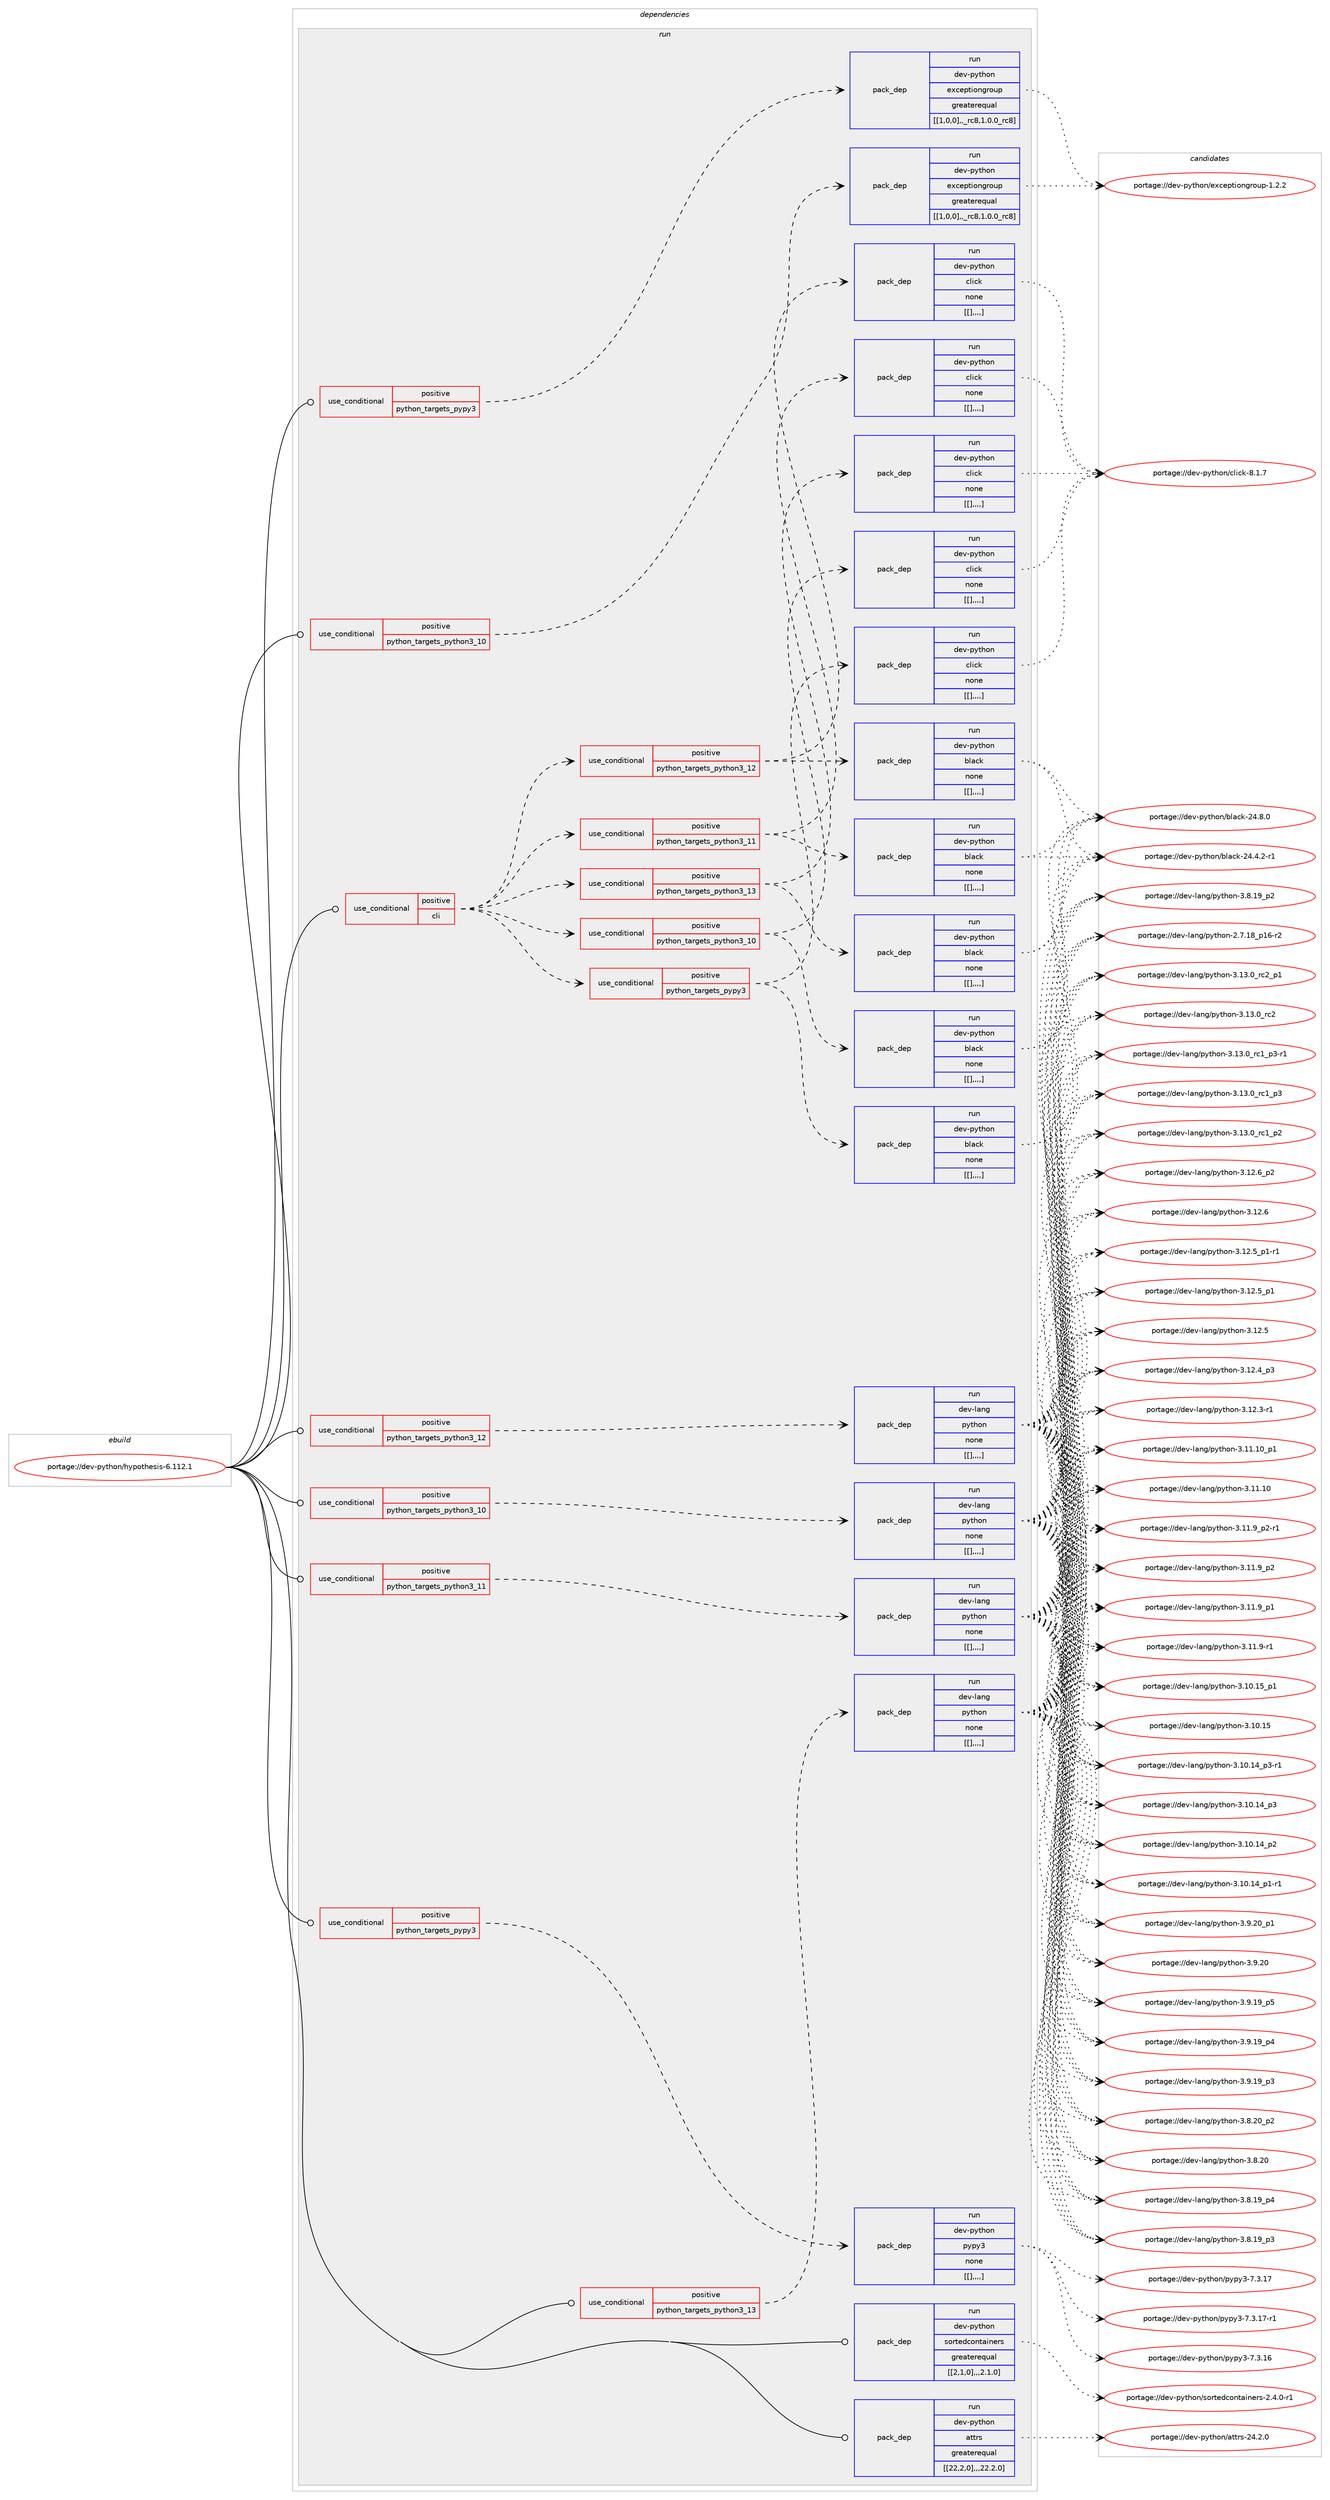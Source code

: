 digraph prolog {

# *************
# Graph options
# *************

newrank=true;
concentrate=true;
compound=true;
graph [rankdir=LR,fontname=Helvetica,fontsize=10,ranksep=1.5];#, ranksep=2.5, nodesep=0.2];
edge  [arrowhead=vee];
node  [fontname=Helvetica,fontsize=10];

# **********
# The ebuild
# **********

subgraph cluster_leftcol {
color=gray;
label=<<i>ebuild</i>>;
id [label="portage://dev-python/hypothesis-6.112.1", color=red, width=4, href="../dev-python/hypothesis-6.112.1.svg"];
}

# ****************
# The dependencies
# ****************

subgraph cluster_midcol {
color=gray;
label=<<i>dependencies</i>>;
subgraph cluster_compile {
fillcolor="#eeeeee";
style=filled;
label=<<i>compile</i>>;
}
subgraph cluster_compileandrun {
fillcolor="#eeeeee";
style=filled;
label=<<i>compile and run</i>>;
}
subgraph cluster_run {
fillcolor="#eeeeee";
style=filled;
label=<<i>run</i>>;
subgraph cond34594 {
dependency149704 [label=<<TABLE BORDER="0" CELLBORDER="1" CELLSPACING="0" CELLPADDING="4"><TR><TD ROWSPAN="3" CELLPADDING="10">use_conditional</TD></TR><TR><TD>positive</TD></TR><TR><TD>cli</TD></TR></TABLE>>, shape=none, color=red];
subgraph cond34595 {
dependency149705 [label=<<TABLE BORDER="0" CELLBORDER="1" CELLSPACING="0" CELLPADDING="4"><TR><TD ROWSPAN="3" CELLPADDING="10">use_conditional</TD></TR><TR><TD>positive</TD></TR><TR><TD>python_targets_pypy3</TD></TR></TABLE>>, shape=none, color=red];
subgraph pack113896 {
dependency149706 [label=<<TABLE BORDER="0" CELLBORDER="1" CELLSPACING="0" CELLPADDING="4" WIDTH="220"><TR><TD ROWSPAN="6" CELLPADDING="30">pack_dep</TD></TR><TR><TD WIDTH="110">run</TD></TR><TR><TD>dev-python</TD></TR><TR><TD>black</TD></TR><TR><TD>none</TD></TR><TR><TD>[[],,,,]</TD></TR></TABLE>>, shape=none, color=blue];
}
dependency149705:e -> dependency149706:w [weight=20,style="dashed",arrowhead="vee"];
subgraph pack113897 {
dependency149707 [label=<<TABLE BORDER="0" CELLBORDER="1" CELLSPACING="0" CELLPADDING="4" WIDTH="220"><TR><TD ROWSPAN="6" CELLPADDING="30">pack_dep</TD></TR><TR><TD WIDTH="110">run</TD></TR><TR><TD>dev-python</TD></TR><TR><TD>click</TD></TR><TR><TD>none</TD></TR><TR><TD>[[],,,,]</TD></TR></TABLE>>, shape=none, color=blue];
}
dependency149705:e -> dependency149707:w [weight=20,style="dashed",arrowhead="vee"];
}
dependency149704:e -> dependency149705:w [weight=20,style="dashed",arrowhead="vee"];
subgraph cond34596 {
dependency149708 [label=<<TABLE BORDER="0" CELLBORDER="1" CELLSPACING="0" CELLPADDING="4"><TR><TD ROWSPAN="3" CELLPADDING="10">use_conditional</TD></TR><TR><TD>positive</TD></TR><TR><TD>python_targets_python3_10</TD></TR></TABLE>>, shape=none, color=red];
subgraph pack113898 {
dependency149709 [label=<<TABLE BORDER="0" CELLBORDER="1" CELLSPACING="0" CELLPADDING="4" WIDTH="220"><TR><TD ROWSPAN="6" CELLPADDING="30">pack_dep</TD></TR><TR><TD WIDTH="110">run</TD></TR><TR><TD>dev-python</TD></TR><TR><TD>black</TD></TR><TR><TD>none</TD></TR><TR><TD>[[],,,,]</TD></TR></TABLE>>, shape=none, color=blue];
}
dependency149708:e -> dependency149709:w [weight=20,style="dashed",arrowhead="vee"];
subgraph pack113899 {
dependency149710 [label=<<TABLE BORDER="0" CELLBORDER="1" CELLSPACING="0" CELLPADDING="4" WIDTH="220"><TR><TD ROWSPAN="6" CELLPADDING="30">pack_dep</TD></TR><TR><TD WIDTH="110">run</TD></TR><TR><TD>dev-python</TD></TR><TR><TD>click</TD></TR><TR><TD>none</TD></TR><TR><TD>[[],,,,]</TD></TR></TABLE>>, shape=none, color=blue];
}
dependency149708:e -> dependency149710:w [weight=20,style="dashed",arrowhead="vee"];
}
dependency149704:e -> dependency149708:w [weight=20,style="dashed",arrowhead="vee"];
subgraph cond34597 {
dependency149711 [label=<<TABLE BORDER="0" CELLBORDER="1" CELLSPACING="0" CELLPADDING="4"><TR><TD ROWSPAN="3" CELLPADDING="10">use_conditional</TD></TR><TR><TD>positive</TD></TR><TR><TD>python_targets_python3_11</TD></TR></TABLE>>, shape=none, color=red];
subgraph pack113900 {
dependency149712 [label=<<TABLE BORDER="0" CELLBORDER="1" CELLSPACING="0" CELLPADDING="4" WIDTH="220"><TR><TD ROWSPAN="6" CELLPADDING="30">pack_dep</TD></TR><TR><TD WIDTH="110">run</TD></TR><TR><TD>dev-python</TD></TR><TR><TD>black</TD></TR><TR><TD>none</TD></TR><TR><TD>[[],,,,]</TD></TR></TABLE>>, shape=none, color=blue];
}
dependency149711:e -> dependency149712:w [weight=20,style="dashed",arrowhead="vee"];
subgraph pack113901 {
dependency149713 [label=<<TABLE BORDER="0" CELLBORDER="1" CELLSPACING="0" CELLPADDING="4" WIDTH="220"><TR><TD ROWSPAN="6" CELLPADDING="30">pack_dep</TD></TR><TR><TD WIDTH="110">run</TD></TR><TR><TD>dev-python</TD></TR><TR><TD>click</TD></TR><TR><TD>none</TD></TR><TR><TD>[[],,,,]</TD></TR></TABLE>>, shape=none, color=blue];
}
dependency149711:e -> dependency149713:w [weight=20,style="dashed",arrowhead="vee"];
}
dependency149704:e -> dependency149711:w [weight=20,style="dashed",arrowhead="vee"];
subgraph cond34598 {
dependency149714 [label=<<TABLE BORDER="0" CELLBORDER="1" CELLSPACING="0" CELLPADDING="4"><TR><TD ROWSPAN="3" CELLPADDING="10">use_conditional</TD></TR><TR><TD>positive</TD></TR><TR><TD>python_targets_python3_12</TD></TR></TABLE>>, shape=none, color=red];
subgraph pack113902 {
dependency149715 [label=<<TABLE BORDER="0" CELLBORDER="1" CELLSPACING="0" CELLPADDING="4" WIDTH="220"><TR><TD ROWSPAN="6" CELLPADDING="30">pack_dep</TD></TR><TR><TD WIDTH="110">run</TD></TR><TR><TD>dev-python</TD></TR><TR><TD>black</TD></TR><TR><TD>none</TD></TR><TR><TD>[[],,,,]</TD></TR></TABLE>>, shape=none, color=blue];
}
dependency149714:e -> dependency149715:w [weight=20,style="dashed",arrowhead="vee"];
subgraph pack113903 {
dependency149716 [label=<<TABLE BORDER="0" CELLBORDER="1" CELLSPACING="0" CELLPADDING="4" WIDTH="220"><TR><TD ROWSPAN="6" CELLPADDING="30">pack_dep</TD></TR><TR><TD WIDTH="110">run</TD></TR><TR><TD>dev-python</TD></TR><TR><TD>click</TD></TR><TR><TD>none</TD></TR><TR><TD>[[],,,,]</TD></TR></TABLE>>, shape=none, color=blue];
}
dependency149714:e -> dependency149716:w [weight=20,style="dashed",arrowhead="vee"];
}
dependency149704:e -> dependency149714:w [weight=20,style="dashed",arrowhead="vee"];
subgraph cond34599 {
dependency149717 [label=<<TABLE BORDER="0" CELLBORDER="1" CELLSPACING="0" CELLPADDING="4"><TR><TD ROWSPAN="3" CELLPADDING="10">use_conditional</TD></TR><TR><TD>positive</TD></TR><TR><TD>python_targets_python3_13</TD></TR></TABLE>>, shape=none, color=red];
subgraph pack113904 {
dependency149718 [label=<<TABLE BORDER="0" CELLBORDER="1" CELLSPACING="0" CELLPADDING="4" WIDTH="220"><TR><TD ROWSPAN="6" CELLPADDING="30">pack_dep</TD></TR><TR><TD WIDTH="110">run</TD></TR><TR><TD>dev-python</TD></TR><TR><TD>black</TD></TR><TR><TD>none</TD></TR><TR><TD>[[],,,,]</TD></TR></TABLE>>, shape=none, color=blue];
}
dependency149717:e -> dependency149718:w [weight=20,style="dashed",arrowhead="vee"];
subgraph pack113905 {
dependency149719 [label=<<TABLE BORDER="0" CELLBORDER="1" CELLSPACING="0" CELLPADDING="4" WIDTH="220"><TR><TD ROWSPAN="6" CELLPADDING="30">pack_dep</TD></TR><TR><TD WIDTH="110">run</TD></TR><TR><TD>dev-python</TD></TR><TR><TD>click</TD></TR><TR><TD>none</TD></TR><TR><TD>[[],,,,]</TD></TR></TABLE>>, shape=none, color=blue];
}
dependency149717:e -> dependency149719:w [weight=20,style="dashed",arrowhead="vee"];
}
dependency149704:e -> dependency149717:w [weight=20,style="dashed",arrowhead="vee"];
}
id:e -> dependency149704:w [weight=20,style="solid",arrowhead="odot"];
subgraph cond34600 {
dependency149720 [label=<<TABLE BORDER="0" CELLBORDER="1" CELLSPACING="0" CELLPADDING="4"><TR><TD ROWSPAN="3" CELLPADDING="10">use_conditional</TD></TR><TR><TD>positive</TD></TR><TR><TD>python_targets_pypy3</TD></TR></TABLE>>, shape=none, color=red];
subgraph pack113906 {
dependency149721 [label=<<TABLE BORDER="0" CELLBORDER="1" CELLSPACING="0" CELLPADDING="4" WIDTH="220"><TR><TD ROWSPAN="6" CELLPADDING="30">pack_dep</TD></TR><TR><TD WIDTH="110">run</TD></TR><TR><TD>dev-python</TD></TR><TR><TD>exceptiongroup</TD></TR><TR><TD>greaterequal</TD></TR><TR><TD>[[1,0,0],,_rc8,1.0.0_rc8]</TD></TR></TABLE>>, shape=none, color=blue];
}
dependency149720:e -> dependency149721:w [weight=20,style="dashed",arrowhead="vee"];
}
id:e -> dependency149720:w [weight=20,style="solid",arrowhead="odot"];
subgraph cond34601 {
dependency149722 [label=<<TABLE BORDER="0" CELLBORDER="1" CELLSPACING="0" CELLPADDING="4"><TR><TD ROWSPAN="3" CELLPADDING="10">use_conditional</TD></TR><TR><TD>positive</TD></TR><TR><TD>python_targets_pypy3</TD></TR></TABLE>>, shape=none, color=red];
subgraph pack113907 {
dependency149723 [label=<<TABLE BORDER="0" CELLBORDER="1" CELLSPACING="0" CELLPADDING="4" WIDTH="220"><TR><TD ROWSPAN="6" CELLPADDING="30">pack_dep</TD></TR><TR><TD WIDTH="110">run</TD></TR><TR><TD>dev-python</TD></TR><TR><TD>pypy3</TD></TR><TR><TD>none</TD></TR><TR><TD>[[],,,,]</TD></TR></TABLE>>, shape=none, color=blue];
}
dependency149722:e -> dependency149723:w [weight=20,style="dashed",arrowhead="vee"];
}
id:e -> dependency149722:w [weight=20,style="solid",arrowhead="odot"];
subgraph cond34602 {
dependency149724 [label=<<TABLE BORDER="0" CELLBORDER="1" CELLSPACING="0" CELLPADDING="4"><TR><TD ROWSPAN="3" CELLPADDING="10">use_conditional</TD></TR><TR><TD>positive</TD></TR><TR><TD>python_targets_python3_10</TD></TR></TABLE>>, shape=none, color=red];
subgraph pack113908 {
dependency149725 [label=<<TABLE BORDER="0" CELLBORDER="1" CELLSPACING="0" CELLPADDING="4" WIDTH="220"><TR><TD ROWSPAN="6" CELLPADDING="30">pack_dep</TD></TR><TR><TD WIDTH="110">run</TD></TR><TR><TD>dev-lang</TD></TR><TR><TD>python</TD></TR><TR><TD>none</TD></TR><TR><TD>[[],,,,]</TD></TR></TABLE>>, shape=none, color=blue];
}
dependency149724:e -> dependency149725:w [weight=20,style="dashed",arrowhead="vee"];
}
id:e -> dependency149724:w [weight=20,style="solid",arrowhead="odot"];
subgraph cond34603 {
dependency149726 [label=<<TABLE BORDER="0" CELLBORDER="1" CELLSPACING="0" CELLPADDING="4"><TR><TD ROWSPAN="3" CELLPADDING="10">use_conditional</TD></TR><TR><TD>positive</TD></TR><TR><TD>python_targets_python3_10</TD></TR></TABLE>>, shape=none, color=red];
subgraph pack113909 {
dependency149727 [label=<<TABLE BORDER="0" CELLBORDER="1" CELLSPACING="0" CELLPADDING="4" WIDTH="220"><TR><TD ROWSPAN="6" CELLPADDING="30">pack_dep</TD></TR><TR><TD WIDTH="110">run</TD></TR><TR><TD>dev-python</TD></TR><TR><TD>exceptiongroup</TD></TR><TR><TD>greaterequal</TD></TR><TR><TD>[[1,0,0],,_rc8,1.0.0_rc8]</TD></TR></TABLE>>, shape=none, color=blue];
}
dependency149726:e -> dependency149727:w [weight=20,style="dashed",arrowhead="vee"];
}
id:e -> dependency149726:w [weight=20,style="solid",arrowhead="odot"];
subgraph cond34604 {
dependency149728 [label=<<TABLE BORDER="0" CELLBORDER="1" CELLSPACING="0" CELLPADDING="4"><TR><TD ROWSPAN="3" CELLPADDING="10">use_conditional</TD></TR><TR><TD>positive</TD></TR><TR><TD>python_targets_python3_11</TD></TR></TABLE>>, shape=none, color=red];
subgraph pack113910 {
dependency149729 [label=<<TABLE BORDER="0" CELLBORDER="1" CELLSPACING="0" CELLPADDING="4" WIDTH="220"><TR><TD ROWSPAN="6" CELLPADDING="30">pack_dep</TD></TR><TR><TD WIDTH="110">run</TD></TR><TR><TD>dev-lang</TD></TR><TR><TD>python</TD></TR><TR><TD>none</TD></TR><TR><TD>[[],,,,]</TD></TR></TABLE>>, shape=none, color=blue];
}
dependency149728:e -> dependency149729:w [weight=20,style="dashed",arrowhead="vee"];
}
id:e -> dependency149728:w [weight=20,style="solid",arrowhead="odot"];
subgraph cond34605 {
dependency149730 [label=<<TABLE BORDER="0" CELLBORDER="1" CELLSPACING="0" CELLPADDING="4"><TR><TD ROWSPAN="3" CELLPADDING="10">use_conditional</TD></TR><TR><TD>positive</TD></TR><TR><TD>python_targets_python3_12</TD></TR></TABLE>>, shape=none, color=red];
subgraph pack113911 {
dependency149731 [label=<<TABLE BORDER="0" CELLBORDER="1" CELLSPACING="0" CELLPADDING="4" WIDTH="220"><TR><TD ROWSPAN="6" CELLPADDING="30">pack_dep</TD></TR><TR><TD WIDTH="110">run</TD></TR><TR><TD>dev-lang</TD></TR><TR><TD>python</TD></TR><TR><TD>none</TD></TR><TR><TD>[[],,,,]</TD></TR></TABLE>>, shape=none, color=blue];
}
dependency149730:e -> dependency149731:w [weight=20,style="dashed",arrowhead="vee"];
}
id:e -> dependency149730:w [weight=20,style="solid",arrowhead="odot"];
subgraph cond34606 {
dependency149732 [label=<<TABLE BORDER="0" CELLBORDER="1" CELLSPACING="0" CELLPADDING="4"><TR><TD ROWSPAN="3" CELLPADDING="10">use_conditional</TD></TR><TR><TD>positive</TD></TR><TR><TD>python_targets_python3_13</TD></TR></TABLE>>, shape=none, color=red];
subgraph pack113912 {
dependency149733 [label=<<TABLE BORDER="0" CELLBORDER="1" CELLSPACING="0" CELLPADDING="4" WIDTH="220"><TR><TD ROWSPAN="6" CELLPADDING="30">pack_dep</TD></TR><TR><TD WIDTH="110">run</TD></TR><TR><TD>dev-lang</TD></TR><TR><TD>python</TD></TR><TR><TD>none</TD></TR><TR><TD>[[],,,,]</TD></TR></TABLE>>, shape=none, color=blue];
}
dependency149732:e -> dependency149733:w [weight=20,style="dashed",arrowhead="vee"];
}
id:e -> dependency149732:w [weight=20,style="solid",arrowhead="odot"];
subgraph pack113913 {
dependency149734 [label=<<TABLE BORDER="0" CELLBORDER="1" CELLSPACING="0" CELLPADDING="4" WIDTH="220"><TR><TD ROWSPAN="6" CELLPADDING="30">pack_dep</TD></TR><TR><TD WIDTH="110">run</TD></TR><TR><TD>dev-python</TD></TR><TR><TD>attrs</TD></TR><TR><TD>greaterequal</TD></TR><TR><TD>[[22,2,0],,,22.2.0]</TD></TR></TABLE>>, shape=none, color=blue];
}
id:e -> dependency149734:w [weight=20,style="solid",arrowhead="odot"];
subgraph pack113914 {
dependency149735 [label=<<TABLE BORDER="0" CELLBORDER="1" CELLSPACING="0" CELLPADDING="4" WIDTH="220"><TR><TD ROWSPAN="6" CELLPADDING="30">pack_dep</TD></TR><TR><TD WIDTH="110">run</TD></TR><TR><TD>dev-python</TD></TR><TR><TD>sortedcontainers</TD></TR><TR><TD>greaterequal</TD></TR><TR><TD>[[2,1,0],,,2.1.0]</TD></TR></TABLE>>, shape=none, color=blue];
}
id:e -> dependency149735:w [weight=20,style="solid",arrowhead="odot"];
}
}

# **************
# The candidates
# **************

subgraph cluster_choices {
rank=same;
color=gray;
label=<<i>candidates</i>>;

subgraph choice113896 {
color=black;
nodesep=1;
choice100101118451121211161041111104798108979910745505246564648 [label="portage://dev-python/black-24.8.0", color=red, width=4,href="../dev-python/black-24.8.0.svg"];
choice1001011184511212111610411111047981089799107455052465246504511449 [label="portage://dev-python/black-24.4.2-r1", color=red, width=4,href="../dev-python/black-24.4.2-r1.svg"];
dependency149706:e -> choice100101118451121211161041111104798108979910745505246564648:w [style=dotted,weight="100"];
dependency149706:e -> choice1001011184511212111610411111047981089799107455052465246504511449:w [style=dotted,weight="100"];
}
subgraph choice113897 {
color=black;
nodesep=1;
choice10010111845112121116104111110479910810599107455646494655 [label="portage://dev-python/click-8.1.7", color=red, width=4,href="../dev-python/click-8.1.7.svg"];
dependency149707:e -> choice10010111845112121116104111110479910810599107455646494655:w [style=dotted,weight="100"];
}
subgraph choice113898 {
color=black;
nodesep=1;
choice100101118451121211161041111104798108979910745505246564648 [label="portage://dev-python/black-24.8.0", color=red, width=4,href="../dev-python/black-24.8.0.svg"];
choice1001011184511212111610411111047981089799107455052465246504511449 [label="portage://dev-python/black-24.4.2-r1", color=red, width=4,href="../dev-python/black-24.4.2-r1.svg"];
dependency149709:e -> choice100101118451121211161041111104798108979910745505246564648:w [style=dotted,weight="100"];
dependency149709:e -> choice1001011184511212111610411111047981089799107455052465246504511449:w [style=dotted,weight="100"];
}
subgraph choice113899 {
color=black;
nodesep=1;
choice10010111845112121116104111110479910810599107455646494655 [label="portage://dev-python/click-8.1.7", color=red, width=4,href="../dev-python/click-8.1.7.svg"];
dependency149710:e -> choice10010111845112121116104111110479910810599107455646494655:w [style=dotted,weight="100"];
}
subgraph choice113900 {
color=black;
nodesep=1;
choice100101118451121211161041111104798108979910745505246564648 [label="portage://dev-python/black-24.8.0", color=red, width=4,href="../dev-python/black-24.8.0.svg"];
choice1001011184511212111610411111047981089799107455052465246504511449 [label="portage://dev-python/black-24.4.2-r1", color=red, width=4,href="../dev-python/black-24.4.2-r1.svg"];
dependency149712:e -> choice100101118451121211161041111104798108979910745505246564648:w [style=dotted,weight="100"];
dependency149712:e -> choice1001011184511212111610411111047981089799107455052465246504511449:w [style=dotted,weight="100"];
}
subgraph choice113901 {
color=black;
nodesep=1;
choice10010111845112121116104111110479910810599107455646494655 [label="portage://dev-python/click-8.1.7", color=red, width=4,href="../dev-python/click-8.1.7.svg"];
dependency149713:e -> choice10010111845112121116104111110479910810599107455646494655:w [style=dotted,weight="100"];
}
subgraph choice113902 {
color=black;
nodesep=1;
choice100101118451121211161041111104798108979910745505246564648 [label="portage://dev-python/black-24.8.0", color=red, width=4,href="../dev-python/black-24.8.0.svg"];
choice1001011184511212111610411111047981089799107455052465246504511449 [label="portage://dev-python/black-24.4.2-r1", color=red, width=4,href="../dev-python/black-24.4.2-r1.svg"];
dependency149715:e -> choice100101118451121211161041111104798108979910745505246564648:w [style=dotted,weight="100"];
dependency149715:e -> choice1001011184511212111610411111047981089799107455052465246504511449:w [style=dotted,weight="100"];
}
subgraph choice113903 {
color=black;
nodesep=1;
choice10010111845112121116104111110479910810599107455646494655 [label="portage://dev-python/click-8.1.7", color=red, width=4,href="../dev-python/click-8.1.7.svg"];
dependency149716:e -> choice10010111845112121116104111110479910810599107455646494655:w [style=dotted,weight="100"];
}
subgraph choice113904 {
color=black;
nodesep=1;
choice100101118451121211161041111104798108979910745505246564648 [label="portage://dev-python/black-24.8.0", color=red, width=4,href="../dev-python/black-24.8.0.svg"];
choice1001011184511212111610411111047981089799107455052465246504511449 [label="portage://dev-python/black-24.4.2-r1", color=red, width=4,href="../dev-python/black-24.4.2-r1.svg"];
dependency149718:e -> choice100101118451121211161041111104798108979910745505246564648:w [style=dotted,weight="100"];
dependency149718:e -> choice1001011184511212111610411111047981089799107455052465246504511449:w [style=dotted,weight="100"];
}
subgraph choice113905 {
color=black;
nodesep=1;
choice10010111845112121116104111110479910810599107455646494655 [label="portage://dev-python/click-8.1.7", color=red, width=4,href="../dev-python/click-8.1.7.svg"];
dependency149719:e -> choice10010111845112121116104111110479910810599107455646494655:w [style=dotted,weight="100"];
}
subgraph choice113906 {
color=black;
nodesep=1;
choice100101118451121211161041111104710112099101112116105111110103114111117112454946504650 [label="portage://dev-python/exceptiongroup-1.2.2", color=red, width=4,href="../dev-python/exceptiongroup-1.2.2.svg"];
dependency149721:e -> choice100101118451121211161041111104710112099101112116105111110103114111117112454946504650:w [style=dotted,weight="100"];
}
subgraph choice113907 {
color=black;
nodesep=1;
choice100101118451121211161041111104711212111212151455546514649554511449 [label="portage://dev-python/pypy3-7.3.17-r1", color=red, width=4,href="../dev-python/pypy3-7.3.17-r1.svg"];
choice10010111845112121116104111110471121211121215145554651464955 [label="portage://dev-python/pypy3-7.3.17", color=red, width=4,href="../dev-python/pypy3-7.3.17.svg"];
choice10010111845112121116104111110471121211121215145554651464954 [label="portage://dev-python/pypy3-7.3.16", color=red, width=4,href="../dev-python/pypy3-7.3.16.svg"];
dependency149723:e -> choice100101118451121211161041111104711212111212151455546514649554511449:w [style=dotted,weight="100"];
dependency149723:e -> choice10010111845112121116104111110471121211121215145554651464955:w [style=dotted,weight="100"];
dependency149723:e -> choice10010111845112121116104111110471121211121215145554651464954:w [style=dotted,weight="100"];
}
subgraph choice113908 {
color=black;
nodesep=1;
choice100101118451089711010347112121116104111110455146495146489511499509511249 [label="portage://dev-lang/python-3.13.0_rc2_p1", color=red, width=4,href="../dev-lang/python-3.13.0_rc2_p1.svg"];
choice10010111845108971101034711212111610411111045514649514648951149950 [label="portage://dev-lang/python-3.13.0_rc2", color=red, width=4,href="../dev-lang/python-3.13.0_rc2.svg"];
choice1001011184510897110103471121211161041111104551464951464895114994995112514511449 [label="portage://dev-lang/python-3.13.0_rc1_p3-r1", color=red, width=4,href="../dev-lang/python-3.13.0_rc1_p3-r1.svg"];
choice100101118451089711010347112121116104111110455146495146489511499499511251 [label="portage://dev-lang/python-3.13.0_rc1_p3", color=red, width=4,href="../dev-lang/python-3.13.0_rc1_p3.svg"];
choice100101118451089711010347112121116104111110455146495146489511499499511250 [label="portage://dev-lang/python-3.13.0_rc1_p2", color=red, width=4,href="../dev-lang/python-3.13.0_rc1_p2.svg"];
choice100101118451089711010347112121116104111110455146495046549511250 [label="portage://dev-lang/python-3.12.6_p2", color=red, width=4,href="../dev-lang/python-3.12.6_p2.svg"];
choice10010111845108971101034711212111610411111045514649504654 [label="portage://dev-lang/python-3.12.6", color=red, width=4,href="../dev-lang/python-3.12.6.svg"];
choice1001011184510897110103471121211161041111104551464950465395112494511449 [label="portage://dev-lang/python-3.12.5_p1-r1", color=red, width=4,href="../dev-lang/python-3.12.5_p1-r1.svg"];
choice100101118451089711010347112121116104111110455146495046539511249 [label="portage://dev-lang/python-3.12.5_p1", color=red, width=4,href="../dev-lang/python-3.12.5_p1.svg"];
choice10010111845108971101034711212111610411111045514649504653 [label="portage://dev-lang/python-3.12.5", color=red, width=4,href="../dev-lang/python-3.12.5.svg"];
choice100101118451089711010347112121116104111110455146495046529511251 [label="portage://dev-lang/python-3.12.4_p3", color=red, width=4,href="../dev-lang/python-3.12.4_p3.svg"];
choice100101118451089711010347112121116104111110455146495046514511449 [label="portage://dev-lang/python-3.12.3-r1", color=red, width=4,href="../dev-lang/python-3.12.3-r1.svg"];
choice10010111845108971101034711212111610411111045514649494649489511249 [label="portage://dev-lang/python-3.11.10_p1", color=red, width=4,href="../dev-lang/python-3.11.10_p1.svg"];
choice1001011184510897110103471121211161041111104551464949464948 [label="portage://dev-lang/python-3.11.10", color=red, width=4,href="../dev-lang/python-3.11.10.svg"];
choice1001011184510897110103471121211161041111104551464949465795112504511449 [label="portage://dev-lang/python-3.11.9_p2-r1", color=red, width=4,href="../dev-lang/python-3.11.9_p2-r1.svg"];
choice100101118451089711010347112121116104111110455146494946579511250 [label="portage://dev-lang/python-3.11.9_p2", color=red, width=4,href="../dev-lang/python-3.11.9_p2.svg"];
choice100101118451089711010347112121116104111110455146494946579511249 [label="portage://dev-lang/python-3.11.9_p1", color=red, width=4,href="../dev-lang/python-3.11.9_p1.svg"];
choice100101118451089711010347112121116104111110455146494946574511449 [label="portage://dev-lang/python-3.11.9-r1", color=red, width=4,href="../dev-lang/python-3.11.9-r1.svg"];
choice10010111845108971101034711212111610411111045514649484649539511249 [label="portage://dev-lang/python-3.10.15_p1", color=red, width=4,href="../dev-lang/python-3.10.15_p1.svg"];
choice1001011184510897110103471121211161041111104551464948464953 [label="portage://dev-lang/python-3.10.15", color=red, width=4,href="../dev-lang/python-3.10.15.svg"];
choice100101118451089711010347112121116104111110455146494846495295112514511449 [label="portage://dev-lang/python-3.10.14_p3-r1", color=red, width=4,href="../dev-lang/python-3.10.14_p3-r1.svg"];
choice10010111845108971101034711212111610411111045514649484649529511251 [label="portage://dev-lang/python-3.10.14_p3", color=red, width=4,href="../dev-lang/python-3.10.14_p3.svg"];
choice10010111845108971101034711212111610411111045514649484649529511250 [label="portage://dev-lang/python-3.10.14_p2", color=red, width=4,href="../dev-lang/python-3.10.14_p2.svg"];
choice100101118451089711010347112121116104111110455146494846495295112494511449 [label="portage://dev-lang/python-3.10.14_p1-r1", color=red, width=4,href="../dev-lang/python-3.10.14_p1-r1.svg"];
choice100101118451089711010347112121116104111110455146574650489511249 [label="portage://dev-lang/python-3.9.20_p1", color=red, width=4,href="../dev-lang/python-3.9.20_p1.svg"];
choice10010111845108971101034711212111610411111045514657465048 [label="portage://dev-lang/python-3.9.20", color=red, width=4,href="../dev-lang/python-3.9.20.svg"];
choice100101118451089711010347112121116104111110455146574649579511253 [label="portage://dev-lang/python-3.9.19_p5", color=red, width=4,href="../dev-lang/python-3.9.19_p5.svg"];
choice100101118451089711010347112121116104111110455146574649579511252 [label="portage://dev-lang/python-3.9.19_p4", color=red, width=4,href="../dev-lang/python-3.9.19_p4.svg"];
choice100101118451089711010347112121116104111110455146574649579511251 [label="portage://dev-lang/python-3.9.19_p3", color=red, width=4,href="../dev-lang/python-3.9.19_p3.svg"];
choice100101118451089711010347112121116104111110455146564650489511250 [label="portage://dev-lang/python-3.8.20_p2", color=red, width=4,href="../dev-lang/python-3.8.20_p2.svg"];
choice10010111845108971101034711212111610411111045514656465048 [label="portage://dev-lang/python-3.8.20", color=red, width=4,href="../dev-lang/python-3.8.20.svg"];
choice100101118451089711010347112121116104111110455146564649579511252 [label="portage://dev-lang/python-3.8.19_p4", color=red, width=4,href="../dev-lang/python-3.8.19_p4.svg"];
choice100101118451089711010347112121116104111110455146564649579511251 [label="portage://dev-lang/python-3.8.19_p3", color=red, width=4,href="../dev-lang/python-3.8.19_p3.svg"];
choice100101118451089711010347112121116104111110455146564649579511250 [label="portage://dev-lang/python-3.8.19_p2", color=red, width=4,href="../dev-lang/python-3.8.19_p2.svg"];
choice100101118451089711010347112121116104111110455046554649569511249544511450 [label="portage://dev-lang/python-2.7.18_p16-r2", color=red, width=4,href="../dev-lang/python-2.7.18_p16-r2.svg"];
dependency149725:e -> choice100101118451089711010347112121116104111110455146495146489511499509511249:w [style=dotted,weight="100"];
dependency149725:e -> choice10010111845108971101034711212111610411111045514649514648951149950:w [style=dotted,weight="100"];
dependency149725:e -> choice1001011184510897110103471121211161041111104551464951464895114994995112514511449:w [style=dotted,weight="100"];
dependency149725:e -> choice100101118451089711010347112121116104111110455146495146489511499499511251:w [style=dotted,weight="100"];
dependency149725:e -> choice100101118451089711010347112121116104111110455146495146489511499499511250:w [style=dotted,weight="100"];
dependency149725:e -> choice100101118451089711010347112121116104111110455146495046549511250:w [style=dotted,weight="100"];
dependency149725:e -> choice10010111845108971101034711212111610411111045514649504654:w [style=dotted,weight="100"];
dependency149725:e -> choice1001011184510897110103471121211161041111104551464950465395112494511449:w [style=dotted,weight="100"];
dependency149725:e -> choice100101118451089711010347112121116104111110455146495046539511249:w [style=dotted,weight="100"];
dependency149725:e -> choice10010111845108971101034711212111610411111045514649504653:w [style=dotted,weight="100"];
dependency149725:e -> choice100101118451089711010347112121116104111110455146495046529511251:w [style=dotted,weight="100"];
dependency149725:e -> choice100101118451089711010347112121116104111110455146495046514511449:w [style=dotted,weight="100"];
dependency149725:e -> choice10010111845108971101034711212111610411111045514649494649489511249:w [style=dotted,weight="100"];
dependency149725:e -> choice1001011184510897110103471121211161041111104551464949464948:w [style=dotted,weight="100"];
dependency149725:e -> choice1001011184510897110103471121211161041111104551464949465795112504511449:w [style=dotted,weight="100"];
dependency149725:e -> choice100101118451089711010347112121116104111110455146494946579511250:w [style=dotted,weight="100"];
dependency149725:e -> choice100101118451089711010347112121116104111110455146494946579511249:w [style=dotted,weight="100"];
dependency149725:e -> choice100101118451089711010347112121116104111110455146494946574511449:w [style=dotted,weight="100"];
dependency149725:e -> choice10010111845108971101034711212111610411111045514649484649539511249:w [style=dotted,weight="100"];
dependency149725:e -> choice1001011184510897110103471121211161041111104551464948464953:w [style=dotted,weight="100"];
dependency149725:e -> choice100101118451089711010347112121116104111110455146494846495295112514511449:w [style=dotted,weight="100"];
dependency149725:e -> choice10010111845108971101034711212111610411111045514649484649529511251:w [style=dotted,weight="100"];
dependency149725:e -> choice10010111845108971101034711212111610411111045514649484649529511250:w [style=dotted,weight="100"];
dependency149725:e -> choice100101118451089711010347112121116104111110455146494846495295112494511449:w [style=dotted,weight="100"];
dependency149725:e -> choice100101118451089711010347112121116104111110455146574650489511249:w [style=dotted,weight="100"];
dependency149725:e -> choice10010111845108971101034711212111610411111045514657465048:w [style=dotted,weight="100"];
dependency149725:e -> choice100101118451089711010347112121116104111110455146574649579511253:w [style=dotted,weight="100"];
dependency149725:e -> choice100101118451089711010347112121116104111110455146574649579511252:w [style=dotted,weight="100"];
dependency149725:e -> choice100101118451089711010347112121116104111110455146574649579511251:w [style=dotted,weight="100"];
dependency149725:e -> choice100101118451089711010347112121116104111110455146564650489511250:w [style=dotted,weight="100"];
dependency149725:e -> choice10010111845108971101034711212111610411111045514656465048:w [style=dotted,weight="100"];
dependency149725:e -> choice100101118451089711010347112121116104111110455146564649579511252:w [style=dotted,weight="100"];
dependency149725:e -> choice100101118451089711010347112121116104111110455146564649579511251:w [style=dotted,weight="100"];
dependency149725:e -> choice100101118451089711010347112121116104111110455146564649579511250:w [style=dotted,weight="100"];
dependency149725:e -> choice100101118451089711010347112121116104111110455046554649569511249544511450:w [style=dotted,weight="100"];
}
subgraph choice113909 {
color=black;
nodesep=1;
choice100101118451121211161041111104710112099101112116105111110103114111117112454946504650 [label="portage://dev-python/exceptiongroup-1.2.2", color=red, width=4,href="../dev-python/exceptiongroup-1.2.2.svg"];
dependency149727:e -> choice100101118451121211161041111104710112099101112116105111110103114111117112454946504650:w [style=dotted,weight="100"];
}
subgraph choice113910 {
color=black;
nodesep=1;
choice100101118451089711010347112121116104111110455146495146489511499509511249 [label="portage://dev-lang/python-3.13.0_rc2_p1", color=red, width=4,href="../dev-lang/python-3.13.0_rc2_p1.svg"];
choice10010111845108971101034711212111610411111045514649514648951149950 [label="portage://dev-lang/python-3.13.0_rc2", color=red, width=4,href="../dev-lang/python-3.13.0_rc2.svg"];
choice1001011184510897110103471121211161041111104551464951464895114994995112514511449 [label="portage://dev-lang/python-3.13.0_rc1_p3-r1", color=red, width=4,href="../dev-lang/python-3.13.0_rc1_p3-r1.svg"];
choice100101118451089711010347112121116104111110455146495146489511499499511251 [label="portage://dev-lang/python-3.13.0_rc1_p3", color=red, width=4,href="../dev-lang/python-3.13.0_rc1_p3.svg"];
choice100101118451089711010347112121116104111110455146495146489511499499511250 [label="portage://dev-lang/python-3.13.0_rc1_p2", color=red, width=4,href="../dev-lang/python-3.13.0_rc1_p2.svg"];
choice100101118451089711010347112121116104111110455146495046549511250 [label="portage://dev-lang/python-3.12.6_p2", color=red, width=4,href="../dev-lang/python-3.12.6_p2.svg"];
choice10010111845108971101034711212111610411111045514649504654 [label="portage://dev-lang/python-3.12.6", color=red, width=4,href="../dev-lang/python-3.12.6.svg"];
choice1001011184510897110103471121211161041111104551464950465395112494511449 [label="portage://dev-lang/python-3.12.5_p1-r1", color=red, width=4,href="../dev-lang/python-3.12.5_p1-r1.svg"];
choice100101118451089711010347112121116104111110455146495046539511249 [label="portage://dev-lang/python-3.12.5_p1", color=red, width=4,href="../dev-lang/python-3.12.5_p1.svg"];
choice10010111845108971101034711212111610411111045514649504653 [label="portage://dev-lang/python-3.12.5", color=red, width=4,href="../dev-lang/python-3.12.5.svg"];
choice100101118451089711010347112121116104111110455146495046529511251 [label="portage://dev-lang/python-3.12.4_p3", color=red, width=4,href="../dev-lang/python-3.12.4_p3.svg"];
choice100101118451089711010347112121116104111110455146495046514511449 [label="portage://dev-lang/python-3.12.3-r1", color=red, width=4,href="../dev-lang/python-3.12.3-r1.svg"];
choice10010111845108971101034711212111610411111045514649494649489511249 [label="portage://dev-lang/python-3.11.10_p1", color=red, width=4,href="../dev-lang/python-3.11.10_p1.svg"];
choice1001011184510897110103471121211161041111104551464949464948 [label="portage://dev-lang/python-3.11.10", color=red, width=4,href="../dev-lang/python-3.11.10.svg"];
choice1001011184510897110103471121211161041111104551464949465795112504511449 [label="portage://dev-lang/python-3.11.9_p2-r1", color=red, width=4,href="../dev-lang/python-3.11.9_p2-r1.svg"];
choice100101118451089711010347112121116104111110455146494946579511250 [label="portage://dev-lang/python-3.11.9_p2", color=red, width=4,href="../dev-lang/python-3.11.9_p2.svg"];
choice100101118451089711010347112121116104111110455146494946579511249 [label="portage://dev-lang/python-3.11.9_p1", color=red, width=4,href="../dev-lang/python-3.11.9_p1.svg"];
choice100101118451089711010347112121116104111110455146494946574511449 [label="portage://dev-lang/python-3.11.9-r1", color=red, width=4,href="../dev-lang/python-3.11.9-r1.svg"];
choice10010111845108971101034711212111610411111045514649484649539511249 [label="portage://dev-lang/python-3.10.15_p1", color=red, width=4,href="../dev-lang/python-3.10.15_p1.svg"];
choice1001011184510897110103471121211161041111104551464948464953 [label="portage://dev-lang/python-3.10.15", color=red, width=4,href="../dev-lang/python-3.10.15.svg"];
choice100101118451089711010347112121116104111110455146494846495295112514511449 [label="portage://dev-lang/python-3.10.14_p3-r1", color=red, width=4,href="../dev-lang/python-3.10.14_p3-r1.svg"];
choice10010111845108971101034711212111610411111045514649484649529511251 [label="portage://dev-lang/python-3.10.14_p3", color=red, width=4,href="../dev-lang/python-3.10.14_p3.svg"];
choice10010111845108971101034711212111610411111045514649484649529511250 [label="portage://dev-lang/python-3.10.14_p2", color=red, width=4,href="../dev-lang/python-3.10.14_p2.svg"];
choice100101118451089711010347112121116104111110455146494846495295112494511449 [label="portage://dev-lang/python-3.10.14_p1-r1", color=red, width=4,href="../dev-lang/python-3.10.14_p1-r1.svg"];
choice100101118451089711010347112121116104111110455146574650489511249 [label="portage://dev-lang/python-3.9.20_p1", color=red, width=4,href="../dev-lang/python-3.9.20_p1.svg"];
choice10010111845108971101034711212111610411111045514657465048 [label="portage://dev-lang/python-3.9.20", color=red, width=4,href="../dev-lang/python-3.9.20.svg"];
choice100101118451089711010347112121116104111110455146574649579511253 [label="portage://dev-lang/python-3.9.19_p5", color=red, width=4,href="../dev-lang/python-3.9.19_p5.svg"];
choice100101118451089711010347112121116104111110455146574649579511252 [label="portage://dev-lang/python-3.9.19_p4", color=red, width=4,href="../dev-lang/python-3.9.19_p4.svg"];
choice100101118451089711010347112121116104111110455146574649579511251 [label="portage://dev-lang/python-3.9.19_p3", color=red, width=4,href="../dev-lang/python-3.9.19_p3.svg"];
choice100101118451089711010347112121116104111110455146564650489511250 [label="portage://dev-lang/python-3.8.20_p2", color=red, width=4,href="../dev-lang/python-3.8.20_p2.svg"];
choice10010111845108971101034711212111610411111045514656465048 [label="portage://dev-lang/python-3.8.20", color=red, width=4,href="../dev-lang/python-3.8.20.svg"];
choice100101118451089711010347112121116104111110455146564649579511252 [label="portage://dev-lang/python-3.8.19_p4", color=red, width=4,href="../dev-lang/python-3.8.19_p4.svg"];
choice100101118451089711010347112121116104111110455146564649579511251 [label="portage://dev-lang/python-3.8.19_p3", color=red, width=4,href="../dev-lang/python-3.8.19_p3.svg"];
choice100101118451089711010347112121116104111110455146564649579511250 [label="portage://dev-lang/python-3.8.19_p2", color=red, width=4,href="../dev-lang/python-3.8.19_p2.svg"];
choice100101118451089711010347112121116104111110455046554649569511249544511450 [label="portage://dev-lang/python-2.7.18_p16-r2", color=red, width=4,href="../dev-lang/python-2.7.18_p16-r2.svg"];
dependency149729:e -> choice100101118451089711010347112121116104111110455146495146489511499509511249:w [style=dotted,weight="100"];
dependency149729:e -> choice10010111845108971101034711212111610411111045514649514648951149950:w [style=dotted,weight="100"];
dependency149729:e -> choice1001011184510897110103471121211161041111104551464951464895114994995112514511449:w [style=dotted,weight="100"];
dependency149729:e -> choice100101118451089711010347112121116104111110455146495146489511499499511251:w [style=dotted,weight="100"];
dependency149729:e -> choice100101118451089711010347112121116104111110455146495146489511499499511250:w [style=dotted,weight="100"];
dependency149729:e -> choice100101118451089711010347112121116104111110455146495046549511250:w [style=dotted,weight="100"];
dependency149729:e -> choice10010111845108971101034711212111610411111045514649504654:w [style=dotted,weight="100"];
dependency149729:e -> choice1001011184510897110103471121211161041111104551464950465395112494511449:w [style=dotted,weight="100"];
dependency149729:e -> choice100101118451089711010347112121116104111110455146495046539511249:w [style=dotted,weight="100"];
dependency149729:e -> choice10010111845108971101034711212111610411111045514649504653:w [style=dotted,weight="100"];
dependency149729:e -> choice100101118451089711010347112121116104111110455146495046529511251:w [style=dotted,weight="100"];
dependency149729:e -> choice100101118451089711010347112121116104111110455146495046514511449:w [style=dotted,weight="100"];
dependency149729:e -> choice10010111845108971101034711212111610411111045514649494649489511249:w [style=dotted,weight="100"];
dependency149729:e -> choice1001011184510897110103471121211161041111104551464949464948:w [style=dotted,weight="100"];
dependency149729:e -> choice1001011184510897110103471121211161041111104551464949465795112504511449:w [style=dotted,weight="100"];
dependency149729:e -> choice100101118451089711010347112121116104111110455146494946579511250:w [style=dotted,weight="100"];
dependency149729:e -> choice100101118451089711010347112121116104111110455146494946579511249:w [style=dotted,weight="100"];
dependency149729:e -> choice100101118451089711010347112121116104111110455146494946574511449:w [style=dotted,weight="100"];
dependency149729:e -> choice10010111845108971101034711212111610411111045514649484649539511249:w [style=dotted,weight="100"];
dependency149729:e -> choice1001011184510897110103471121211161041111104551464948464953:w [style=dotted,weight="100"];
dependency149729:e -> choice100101118451089711010347112121116104111110455146494846495295112514511449:w [style=dotted,weight="100"];
dependency149729:e -> choice10010111845108971101034711212111610411111045514649484649529511251:w [style=dotted,weight="100"];
dependency149729:e -> choice10010111845108971101034711212111610411111045514649484649529511250:w [style=dotted,weight="100"];
dependency149729:e -> choice100101118451089711010347112121116104111110455146494846495295112494511449:w [style=dotted,weight="100"];
dependency149729:e -> choice100101118451089711010347112121116104111110455146574650489511249:w [style=dotted,weight="100"];
dependency149729:e -> choice10010111845108971101034711212111610411111045514657465048:w [style=dotted,weight="100"];
dependency149729:e -> choice100101118451089711010347112121116104111110455146574649579511253:w [style=dotted,weight="100"];
dependency149729:e -> choice100101118451089711010347112121116104111110455146574649579511252:w [style=dotted,weight="100"];
dependency149729:e -> choice100101118451089711010347112121116104111110455146574649579511251:w [style=dotted,weight="100"];
dependency149729:e -> choice100101118451089711010347112121116104111110455146564650489511250:w [style=dotted,weight="100"];
dependency149729:e -> choice10010111845108971101034711212111610411111045514656465048:w [style=dotted,weight="100"];
dependency149729:e -> choice100101118451089711010347112121116104111110455146564649579511252:w [style=dotted,weight="100"];
dependency149729:e -> choice100101118451089711010347112121116104111110455146564649579511251:w [style=dotted,weight="100"];
dependency149729:e -> choice100101118451089711010347112121116104111110455146564649579511250:w [style=dotted,weight="100"];
dependency149729:e -> choice100101118451089711010347112121116104111110455046554649569511249544511450:w [style=dotted,weight="100"];
}
subgraph choice113911 {
color=black;
nodesep=1;
choice100101118451089711010347112121116104111110455146495146489511499509511249 [label="portage://dev-lang/python-3.13.0_rc2_p1", color=red, width=4,href="../dev-lang/python-3.13.0_rc2_p1.svg"];
choice10010111845108971101034711212111610411111045514649514648951149950 [label="portage://dev-lang/python-3.13.0_rc2", color=red, width=4,href="../dev-lang/python-3.13.0_rc2.svg"];
choice1001011184510897110103471121211161041111104551464951464895114994995112514511449 [label="portage://dev-lang/python-3.13.0_rc1_p3-r1", color=red, width=4,href="../dev-lang/python-3.13.0_rc1_p3-r1.svg"];
choice100101118451089711010347112121116104111110455146495146489511499499511251 [label="portage://dev-lang/python-3.13.0_rc1_p3", color=red, width=4,href="../dev-lang/python-3.13.0_rc1_p3.svg"];
choice100101118451089711010347112121116104111110455146495146489511499499511250 [label="portage://dev-lang/python-3.13.0_rc1_p2", color=red, width=4,href="../dev-lang/python-3.13.0_rc1_p2.svg"];
choice100101118451089711010347112121116104111110455146495046549511250 [label="portage://dev-lang/python-3.12.6_p2", color=red, width=4,href="../dev-lang/python-3.12.6_p2.svg"];
choice10010111845108971101034711212111610411111045514649504654 [label="portage://dev-lang/python-3.12.6", color=red, width=4,href="../dev-lang/python-3.12.6.svg"];
choice1001011184510897110103471121211161041111104551464950465395112494511449 [label="portage://dev-lang/python-3.12.5_p1-r1", color=red, width=4,href="../dev-lang/python-3.12.5_p1-r1.svg"];
choice100101118451089711010347112121116104111110455146495046539511249 [label="portage://dev-lang/python-3.12.5_p1", color=red, width=4,href="../dev-lang/python-3.12.5_p1.svg"];
choice10010111845108971101034711212111610411111045514649504653 [label="portage://dev-lang/python-3.12.5", color=red, width=4,href="../dev-lang/python-3.12.5.svg"];
choice100101118451089711010347112121116104111110455146495046529511251 [label="portage://dev-lang/python-3.12.4_p3", color=red, width=4,href="../dev-lang/python-3.12.4_p3.svg"];
choice100101118451089711010347112121116104111110455146495046514511449 [label="portage://dev-lang/python-3.12.3-r1", color=red, width=4,href="../dev-lang/python-3.12.3-r1.svg"];
choice10010111845108971101034711212111610411111045514649494649489511249 [label="portage://dev-lang/python-3.11.10_p1", color=red, width=4,href="../dev-lang/python-3.11.10_p1.svg"];
choice1001011184510897110103471121211161041111104551464949464948 [label="portage://dev-lang/python-3.11.10", color=red, width=4,href="../dev-lang/python-3.11.10.svg"];
choice1001011184510897110103471121211161041111104551464949465795112504511449 [label="portage://dev-lang/python-3.11.9_p2-r1", color=red, width=4,href="../dev-lang/python-3.11.9_p2-r1.svg"];
choice100101118451089711010347112121116104111110455146494946579511250 [label="portage://dev-lang/python-3.11.9_p2", color=red, width=4,href="../dev-lang/python-3.11.9_p2.svg"];
choice100101118451089711010347112121116104111110455146494946579511249 [label="portage://dev-lang/python-3.11.9_p1", color=red, width=4,href="../dev-lang/python-3.11.9_p1.svg"];
choice100101118451089711010347112121116104111110455146494946574511449 [label="portage://dev-lang/python-3.11.9-r1", color=red, width=4,href="../dev-lang/python-3.11.9-r1.svg"];
choice10010111845108971101034711212111610411111045514649484649539511249 [label="portage://dev-lang/python-3.10.15_p1", color=red, width=4,href="../dev-lang/python-3.10.15_p1.svg"];
choice1001011184510897110103471121211161041111104551464948464953 [label="portage://dev-lang/python-3.10.15", color=red, width=4,href="../dev-lang/python-3.10.15.svg"];
choice100101118451089711010347112121116104111110455146494846495295112514511449 [label="portage://dev-lang/python-3.10.14_p3-r1", color=red, width=4,href="../dev-lang/python-3.10.14_p3-r1.svg"];
choice10010111845108971101034711212111610411111045514649484649529511251 [label="portage://dev-lang/python-3.10.14_p3", color=red, width=4,href="../dev-lang/python-3.10.14_p3.svg"];
choice10010111845108971101034711212111610411111045514649484649529511250 [label="portage://dev-lang/python-3.10.14_p2", color=red, width=4,href="../dev-lang/python-3.10.14_p2.svg"];
choice100101118451089711010347112121116104111110455146494846495295112494511449 [label="portage://dev-lang/python-3.10.14_p1-r1", color=red, width=4,href="../dev-lang/python-3.10.14_p1-r1.svg"];
choice100101118451089711010347112121116104111110455146574650489511249 [label="portage://dev-lang/python-3.9.20_p1", color=red, width=4,href="../dev-lang/python-3.9.20_p1.svg"];
choice10010111845108971101034711212111610411111045514657465048 [label="portage://dev-lang/python-3.9.20", color=red, width=4,href="../dev-lang/python-3.9.20.svg"];
choice100101118451089711010347112121116104111110455146574649579511253 [label="portage://dev-lang/python-3.9.19_p5", color=red, width=4,href="../dev-lang/python-3.9.19_p5.svg"];
choice100101118451089711010347112121116104111110455146574649579511252 [label="portage://dev-lang/python-3.9.19_p4", color=red, width=4,href="../dev-lang/python-3.9.19_p4.svg"];
choice100101118451089711010347112121116104111110455146574649579511251 [label="portage://dev-lang/python-3.9.19_p3", color=red, width=4,href="../dev-lang/python-3.9.19_p3.svg"];
choice100101118451089711010347112121116104111110455146564650489511250 [label="portage://dev-lang/python-3.8.20_p2", color=red, width=4,href="../dev-lang/python-3.8.20_p2.svg"];
choice10010111845108971101034711212111610411111045514656465048 [label="portage://dev-lang/python-3.8.20", color=red, width=4,href="../dev-lang/python-3.8.20.svg"];
choice100101118451089711010347112121116104111110455146564649579511252 [label="portage://dev-lang/python-3.8.19_p4", color=red, width=4,href="../dev-lang/python-3.8.19_p4.svg"];
choice100101118451089711010347112121116104111110455146564649579511251 [label="portage://dev-lang/python-3.8.19_p3", color=red, width=4,href="../dev-lang/python-3.8.19_p3.svg"];
choice100101118451089711010347112121116104111110455146564649579511250 [label="portage://dev-lang/python-3.8.19_p2", color=red, width=4,href="../dev-lang/python-3.8.19_p2.svg"];
choice100101118451089711010347112121116104111110455046554649569511249544511450 [label="portage://dev-lang/python-2.7.18_p16-r2", color=red, width=4,href="../dev-lang/python-2.7.18_p16-r2.svg"];
dependency149731:e -> choice100101118451089711010347112121116104111110455146495146489511499509511249:w [style=dotted,weight="100"];
dependency149731:e -> choice10010111845108971101034711212111610411111045514649514648951149950:w [style=dotted,weight="100"];
dependency149731:e -> choice1001011184510897110103471121211161041111104551464951464895114994995112514511449:w [style=dotted,weight="100"];
dependency149731:e -> choice100101118451089711010347112121116104111110455146495146489511499499511251:w [style=dotted,weight="100"];
dependency149731:e -> choice100101118451089711010347112121116104111110455146495146489511499499511250:w [style=dotted,weight="100"];
dependency149731:e -> choice100101118451089711010347112121116104111110455146495046549511250:w [style=dotted,weight="100"];
dependency149731:e -> choice10010111845108971101034711212111610411111045514649504654:w [style=dotted,weight="100"];
dependency149731:e -> choice1001011184510897110103471121211161041111104551464950465395112494511449:w [style=dotted,weight="100"];
dependency149731:e -> choice100101118451089711010347112121116104111110455146495046539511249:w [style=dotted,weight="100"];
dependency149731:e -> choice10010111845108971101034711212111610411111045514649504653:w [style=dotted,weight="100"];
dependency149731:e -> choice100101118451089711010347112121116104111110455146495046529511251:w [style=dotted,weight="100"];
dependency149731:e -> choice100101118451089711010347112121116104111110455146495046514511449:w [style=dotted,weight="100"];
dependency149731:e -> choice10010111845108971101034711212111610411111045514649494649489511249:w [style=dotted,weight="100"];
dependency149731:e -> choice1001011184510897110103471121211161041111104551464949464948:w [style=dotted,weight="100"];
dependency149731:e -> choice1001011184510897110103471121211161041111104551464949465795112504511449:w [style=dotted,weight="100"];
dependency149731:e -> choice100101118451089711010347112121116104111110455146494946579511250:w [style=dotted,weight="100"];
dependency149731:e -> choice100101118451089711010347112121116104111110455146494946579511249:w [style=dotted,weight="100"];
dependency149731:e -> choice100101118451089711010347112121116104111110455146494946574511449:w [style=dotted,weight="100"];
dependency149731:e -> choice10010111845108971101034711212111610411111045514649484649539511249:w [style=dotted,weight="100"];
dependency149731:e -> choice1001011184510897110103471121211161041111104551464948464953:w [style=dotted,weight="100"];
dependency149731:e -> choice100101118451089711010347112121116104111110455146494846495295112514511449:w [style=dotted,weight="100"];
dependency149731:e -> choice10010111845108971101034711212111610411111045514649484649529511251:w [style=dotted,weight="100"];
dependency149731:e -> choice10010111845108971101034711212111610411111045514649484649529511250:w [style=dotted,weight="100"];
dependency149731:e -> choice100101118451089711010347112121116104111110455146494846495295112494511449:w [style=dotted,weight="100"];
dependency149731:e -> choice100101118451089711010347112121116104111110455146574650489511249:w [style=dotted,weight="100"];
dependency149731:e -> choice10010111845108971101034711212111610411111045514657465048:w [style=dotted,weight="100"];
dependency149731:e -> choice100101118451089711010347112121116104111110455146574649579511253:w [style=dotted,weight="100"];
dependency149731:e -> choice100101118451089711010347112121116104111110455146574649579511252:w [style=dotted,weight="100"];
dependency149731:e -> choice100101118451089711010347112121116104111110455146574649579511251:w [style=dotted,weight="100"];
dependency149731:e -> choice100101118451089711010347112121116104111110455146564650489511250:w [style=dotted,weight="100"];
dependency149731:e -> choice10010111845108971101034711212111610411111045514656465048:w [style=dotted,weight="100"];
dependency149731:e -> choice100101118451089711010347112121116104111110455146564649579511252:w [style=dotted,weight="100"];
dependency149731:e -> choice100101118451089711010347112121116104111110455146564649579511251:w [style=dotted,weight="100"];
dependency149731:e -> choice100101118451089711010347112121116104111110455146564649579511250:w [style=dotted,weight="100"];
dependency149731:e -> choice100101118451089711010347112121116104111110455046554649569511249544511450:w [style=dotted,weight="100"];
}
subgraph choice113912 {
color=black;
nodesep=1;
choice100101118451089711010347112121116104111110455146495146489511499509511249 [label="portage://dev-lang/python-3.13.0_rc2_p1", color=red, width=4,href="../dev-lang/python-3.13.0_rc2_p1.svg"];
choice10010111845108971101034711212111610411111045514649514648951149950 [label="portage://dev-lang/python-3.13.0_rc2", color=red, width=4,href="../dev-lang/python-3.13.0_rc2.svg"];
choice1001011184510897110103471121211161041111104551464951464895114994995112514511449 [label="portage://dev-lang/python-3.13.0_rc1_p3-r1", color=red, width=4,href="../dev-lang/python-3.13.0_rc1_p3-r1.svg"];
choice100101118451089711010347112121116104111110455146495146489511499499511251 [label="portage://dev-lang/python-3.13.0_rc1_p3", color=red, width=4,href="../dev-lang/python-3.13.0_rc1_p3.svg"];
choice100101118451089711010347112121116104111110455146495146489511499499511250 [label="portage://dev-lang/python-3.13.0_rc1_p2", color=red, width=4,href="../dev-lang/python-3.13.0_rc1_p2.svg"];
choice100101118451089711010347112121116104111110455146495046549511250 [label="portage://dev-lang/python-3.12.6_p2", color=red, width=4,href="../dev-lang/python-3.12.6_p2.svg"];
choice10010111845108971101034711212111610411111045514649504654 [label="portage://dev-lang/python-3.12.6", color=red, width=4,href="../dev-lang/python-3.12.6.svg"];
choice1001011184510897110103471121211161041111104551464950465395112494511449 [label="portage://dev-lang/python-3.12.5_p1-r1", color=red, width=4,href="../dev-lang/python-3.12.5_p1-r1.svg"];
choice100101118451089711010347112121116104111110455146495046539511249 [label="portage://dev-lang/python-3.12.5_p1", color=red, width=4,href="../dev-lang/python-3.12.5_p1.svg"];
choice10010111845108971101034711212111610411111045514649504653 [label="portage://dev-lang/python-3.12.5", color=red, width=4,href="../dev-lang/python-3.12.5.svg"];
choice100101118451089711010347112121116104111110455146495046529511251 [label="portage://dev-lang/python-3.12.4_p3", color=red, width=4,href="../dev-lang/python-3.12.4_p3.svg"];
choice100101118451089711010347112121116104111110455146495046514511449 [label="portage://dev-lang/python-3.12.3-r1", color=red, width=4,href="../dev-lang/python-3.12.3-r1.svg"];
choice10010111845108971101034711212111610411111045514649494649489511249 [label="portage://dev-lang/python-3.11.10_p1", color=red, width=4,href="../dev-lang/python-3.11.10_p1.svg"];
choice1001011184510897110103471121211161041111104551464949464948 [label="portage://dev-lang/python-3.11.10", color=red, width=4,href="../dev-lang/python-3.11.10.svg"];
choice1001011184510897110103471121211161041111104551464949465795112504511449 [label="portage://dev-lang/python-3.11.9_p2-r1", color=red, width=4,href="../dev-lang/python-3.11.9_p2-r1.svg"];
choice100101118451089711010347112121116104111110455146494946579511250 [label="portage://dev-lang/python-3.11.9_p2", color=red, width=4,href="../dev-lang/python-3.11.9_p2.svg"];
choice100101118451089711010347112121116104111110455146494946579511249 [label="portage://dev-lang/python-3.11.9_p1", color=red, width=4,href="../dev-lang/python-3.11.9_p1.svg"];
choice100101118451089711010347112121116104111110455146494946574511449 [label="portage://dev-lang/python-3.11.9-r1", color=red, width=4,href="../dev-lang/python-3.11.9-r1.svg"];
choice10010111845108971101034711212111610411111045514649484649539511249 [label="portage://dev-lang/python-3.10.15_p1", color=red, width=4,href="../dev-lang/python-3.10.15_p1.svg"];
choice1001011184510897110103471121211161041111104551464948464953 [label="portage://dev-lang/python-3.10.15", color=red, width=4,href="../dev-lang/python-3.10.15.svg"];
choice100101118451089711010347112121116104111110455146494846495295112514511449 [label="portage://dev-lang/python-3.10.14_p3-r1", color=red, width=4,href="../dev-lang/python-3.10.14_p3-r1.svg"];
choice10010111845108971101034711212111610411111045514649484649529511251 [label="portage://dev-lang/python-3.10.14_p3", color=red, width=4,href="../dev-lang/python-3.10.14_p3.svg"];
choice10010111845108971101034711212111610411111045514649484649529511250 [label="portage://dev-lang/python-3.10.14_p2", color=red, width=4,href="../dev-lang/python-3.10.14_p2.svg"];
choice100101118451089711010347112121116104111110455146494846495295112494511449 [label="portage://dev-lang/python-3.10.14_p1-r1", color=red, width=4,href="../dev-lang/python-3.10.14_p1-r1.svg"];
choice100101118451089711010347112121116104111110455146574650489511249 [label="portage://dev-lang/python-3.9.20_p1", color=red, width=4,href="../dev-lang/python-3.9.20_p1.svg"];
choice10010111845108971101034711212111610411111045514657465048 [label="portage://dev-lang/python-3.9.20", color=red, width=4,href="../dev-lang/python-3.9.20.svg"];
choice100101118451089711010347112121116104111110455146574649579511253 [label="portage://dev-lang/python-3.9.19_p5", color=red, width=4,href="../dev-lang/python-3.9.19_p5.svg"];
choice100101118451089711010347112121116104111110455146574649579511252 [label="portage://dev-lang/python-3.9.19_p4", color=red, width=4,href="../dev-lang/python-3.9.19_p4.svg"];
choice100101118451089711010347112121116104111110455146574649579511251 [label="portage://dev-lang/python-3.9.19_p3", color=red, width=4,href="../dev-lang/python-3.9.19_p3.svg"];
choice100101118451089711010347112121116104111110455146564650489511250 [label="portage://dev-lang/python-3.8.20_p2", color=red, width=4,href="../dev-lang/python-3.8.20_p2.svg"];
choice10010111845108971101034711212111610411111045514656465048 [label="portage://dev-lang/python-3.8.20", color=red, width=4,href="../dev-lang/python-3.8.20.svg"];
choice100101118451089711010347112121116104111110455146564649579511252 [label="portage://dev-lang/python-3.8.19_p4", color=red, width=4,href="../dev-lang/python-3.8.19_p4.svg"];
choice100101118451089711010347112121116104111110455146564649579511251 [label="portage://dev-lang/python-3.8.19_p3", color=red, width=4,href="../dev-lang/python-3.8.19_p3.svg"];
choice100101118451089711010347112121116104111110455146564649579511250 [label="portage://dev-lang/python-3.8.19_p2", color=red, width=4,href="../dev-lang/python-3.8.19_p2.svg"];
choice100101118451089711010347112121116104111110455046554649569511249544511450 [label="portage://dev-lang/python-2.7.18_p16-r2", color=red, width=4,href="../dev-lang/python-2.7.18_p16-r2.svg"];
dependency149733:e -> choice100101118451089711010347112121116104111110455146495146489511499509511249:w [style=dotted,weight="100"];
dependency149733:e -> choice10010111845108971101034711212111610411111045514649514648951149950:w [style=dotted,weight="100"];
dependency149733:e -> choice1001011184510897110103471121211161041111104551464951464895114994995112514511449:w [style=dotted,weight="100"];
dependency149733:e -> choice100101118451089711010347112121116104111110455146495146489511499499511251:w [style=dotted,weight="100"];
dependency149733:e -> choice100101118451089711010347112121116104111110455146495146489511499499511250:w [style=dotted,weight="100"];
dependency149733:e -> choice100101118451089711010347112121116104111110455146495046549511250:w [style=dotted,weight="100"];
dependency149733:e -> choice10010111845108971101034711212111610411111045514649504654:w [style=dotted,weight="100"];
dependency149733:e -> choice1001011184510897110103471121211161041111104551464950465395112494511449:w [style=dotted,weight="100"];
dependency149733:e -> choice100101118451089711010347112121116104111110455146495046539511249:w [style=dotted,weight="100"];
dependency149733:e -> choice10010111845108971101034711212111610411111045514649504653:w [style=dotted,weight="100"];
dependency149733:e -> choice100101118451089711010347112121116104111110455146495046529511251:w [style=dotted,weight="100"];
dependency149733:e -> choice100101118451089711010347112121116104111110455146495046514511449:w [style=dotted,weight="100"];
dependency149733:e -> choice10010111845108971101034711212111610411111045514649494649489511249:w [style=dotted,weight="100"];
dependency149733:e -> choice1001011184510897110103471121211161041111104551464949464948:w [style=dotted,weight="100"];
dependency149733:e -> choice1001011184510897110103471121211161041111104551464949465795112504511449:w [style=dotted,weight="100"];
dependency149733:e -> choice100101118451089711010347112121116104111110455146494946579511250:w [style=dotted,weight="100"];
dependency149733:e -> choice100101118451089711010347112121116104111110455146494946579511249:w [style=dotted,weight="100"];
dependency149733:e -> choice100101118451089711010347112121116104111110455146494946574511449:w [style=dotted,weight="100"];
dependency149733:e -> choice10010111845108971101034711212111610411111045514649484649539511249:w [style=dotted,weight="100"];
dependency149733:e -> choice1001011184510897110103471121211161041111104551464948464953:w [style=dotted,weight="100"];
dependency149733:e -> choice100101118451089711010347112121116104111110455146494846495295112514511449:w [style=dotted,weight="100"];
dependency149733:e -> choice10010111845108971101034711212111610411111045514649484649529511251:w [style=dotted,weight="100"];
dependency149733:e -> choice10010111845108971101034711212111610411111045514649484649529511250:w [style=dotted,weight="100"];
dependency149733:e -> choice100101118451089711010347112121116104111110455146494846495295112494511449:w [style=dotted,weight="100"];
dependency149733:e -> choice100101118451089711010347112121116104111110455146574650489511249:w [style=dotted,weight="100"];
dependency149733:e -> choice10010111845108971101034711212111610411111045514657465048:w [style=dotted,weight="100"];
dependency149733:e -> choice100101118451089711010347112121116104111110455146574649579511253:w [style=dotted,weight="100"];
dependency149733:e -> choice100101118451089711010347112121116104111110455146574649579511252:w [style=dotted,weight="100"];
dependency149733:e -> choice100101118451089711010347112121116104111110455146574649579511251:w [style=dotted,weight="100"];
dependency149733:e -> choice100101118451089711010347112121116104111110455146564650489511250:w [style=dotted,weight="100"];
dependency149733:e -> choice10010111845108971101034711212111610411111045514656465048:w [style=dotted,weight="100"];
dependency149733:e -> choice100101118451089711010347112121116104111110455146564649579511252:w [style=dotted,weight="100"];
dependency149733:e -> choice100101118451089711010347112121116104111110455146564649579511251:w [style=dotted,weight="100"];
dependency149733:e -> choice100101118451089711010347112121116104111110455146564649579511250:w [style=dotted,weight="100"];
dependency149733:e -> choice100101118451089711010347112121116104111110455046554649569511249544511450:w [style=dotted,weight="100"];
}
subgraph choice113913 {
color=black;
nodesep=1;
choice10010111845112121116104111110479711611611411545505246504648 [label="portage://dev-python/attrs-24.2.0", color=red, width=4,href="../dev-python/attrs-24.2.0.svg"];
dependency149734:e -> choice10010111845112121116104111110479711611611411545505246504648:w [style=dotted,weight="100"];
}
subgraph choice113914 {
color=black;
nodesep=1;
choice100101118451121211161041111104711511111411610110099111110116971051101011141154550465246484511449 [label="portage://dev-python/sortedcontainers-2.4.0-r1", color=red, width=4,href="../dev-python/sortedcontainers-2.4.0-r1.svg"];
dependency149735:e -> choice100101118451121211161041111104711511111411610110099111110116971051101011141154550465246484511449:w [style=dotted,weight="100"];
}
}

}
